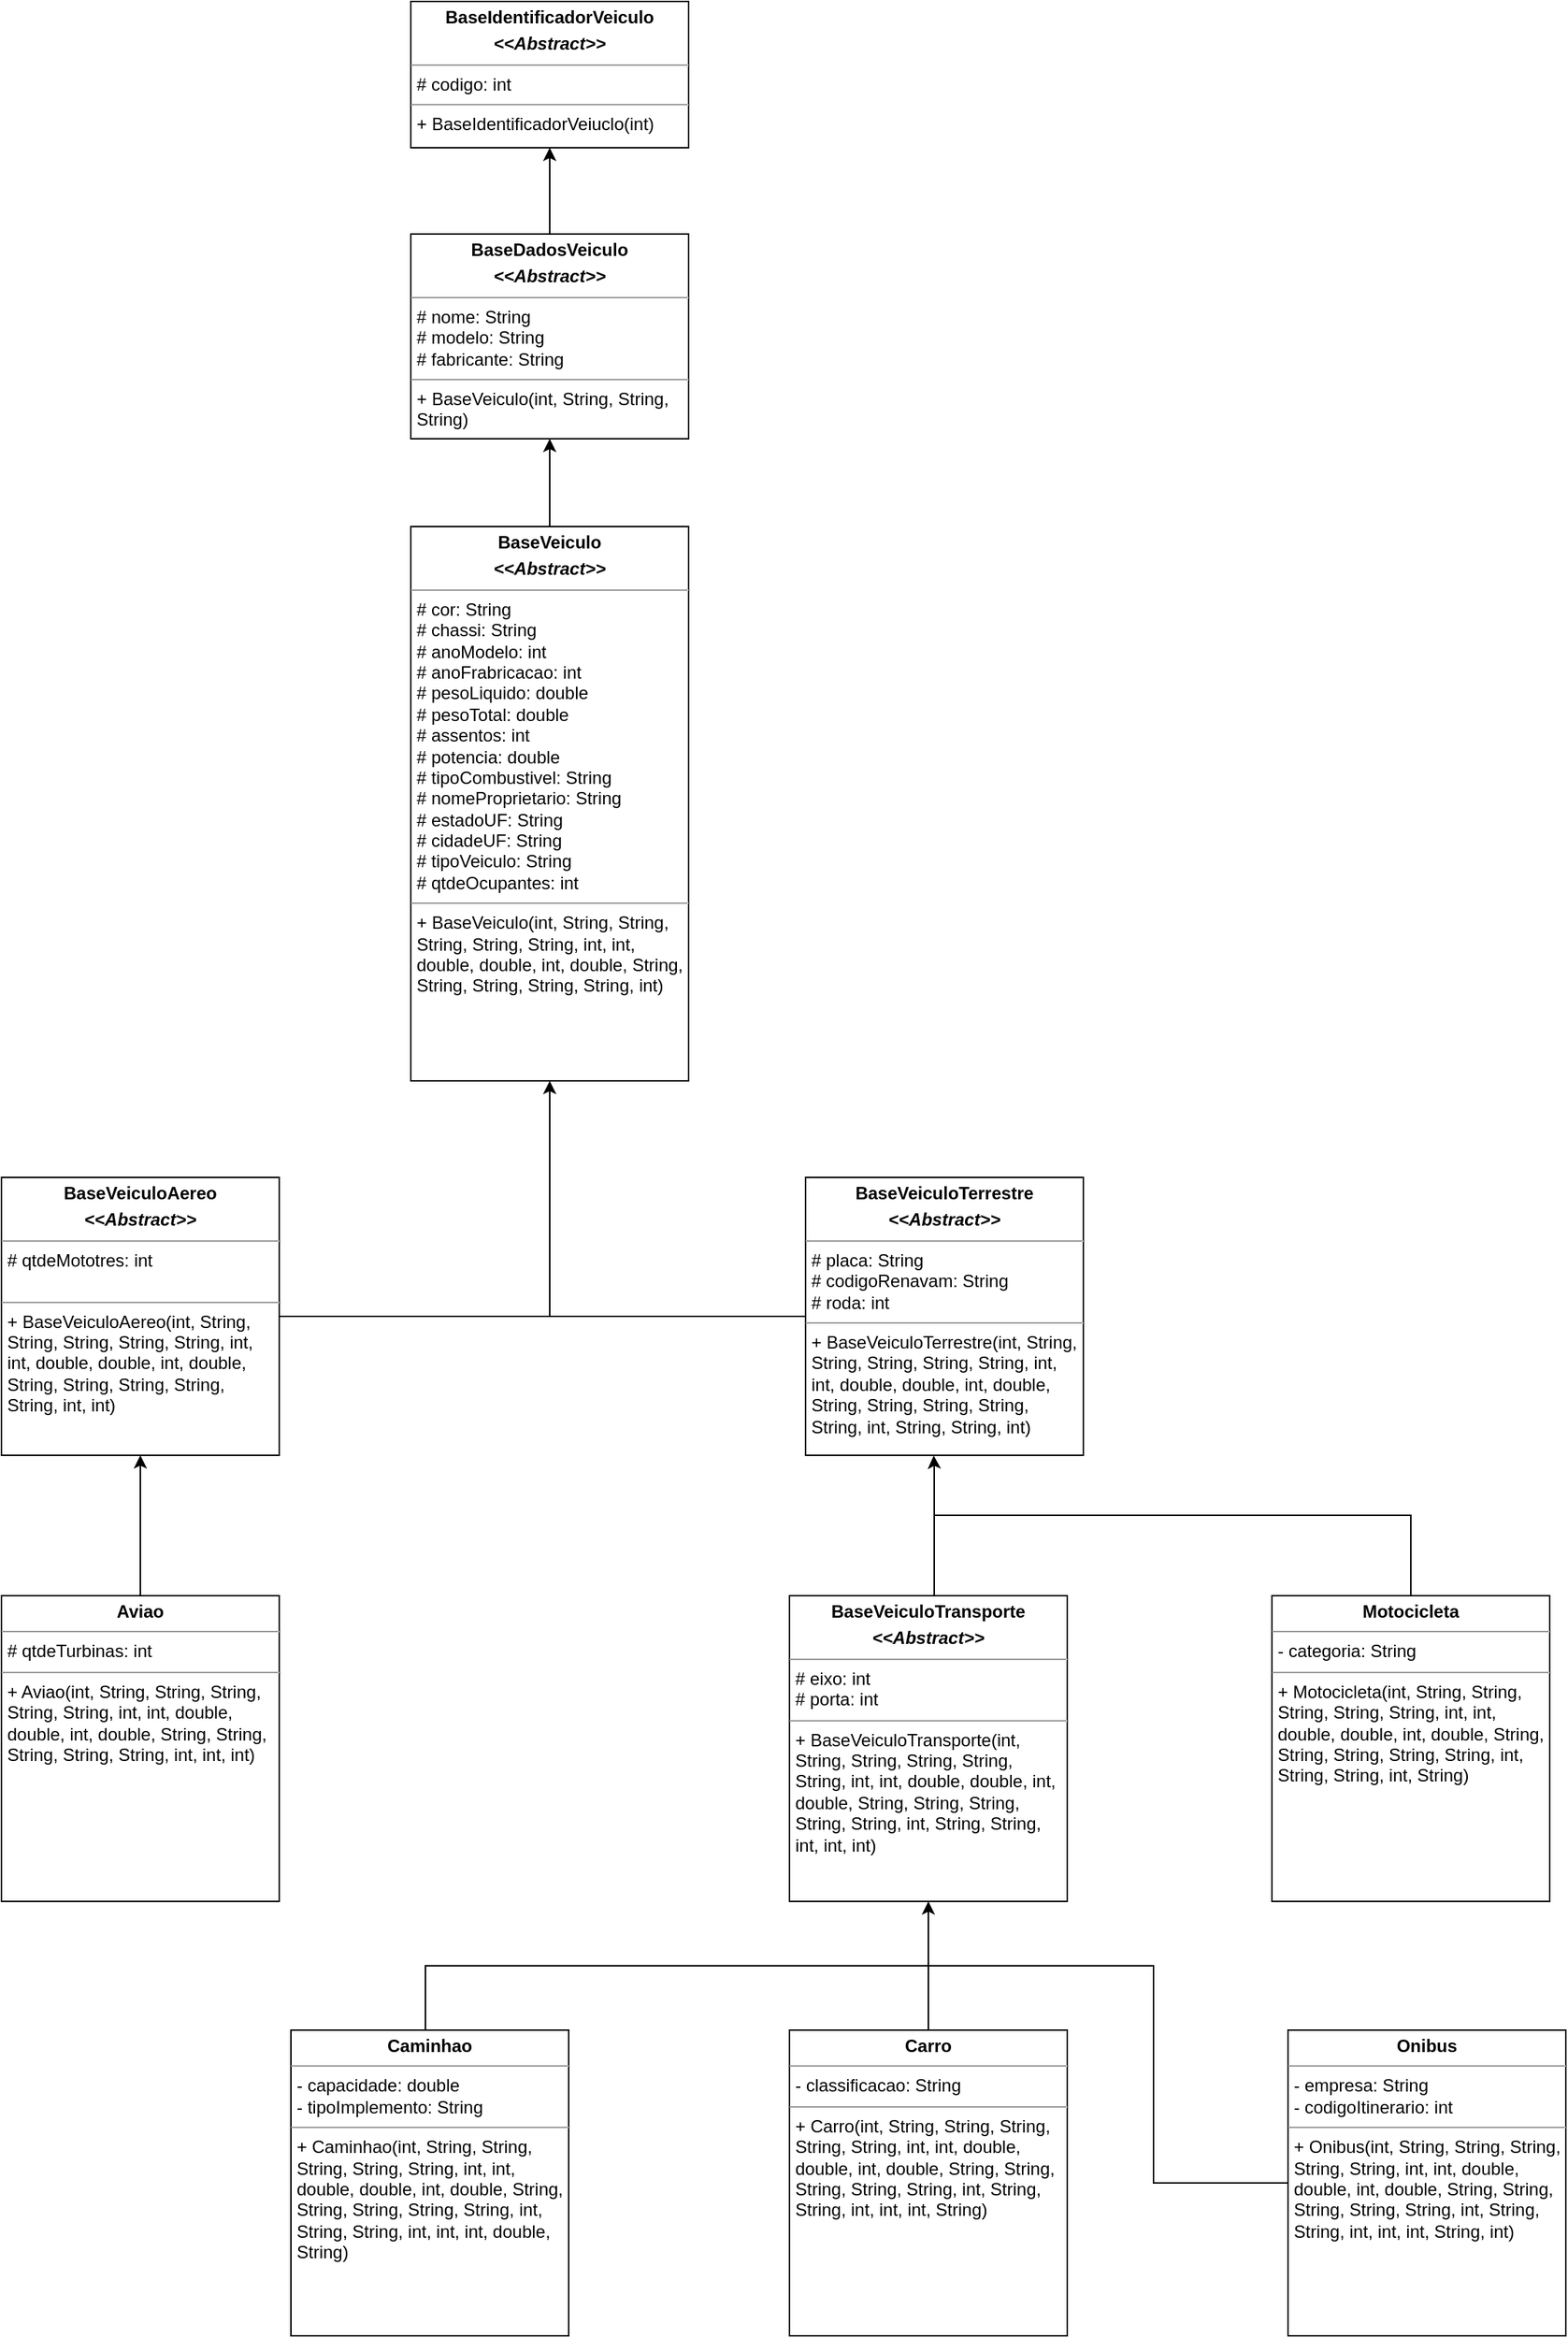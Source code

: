<mxfile version="21.7.5" type="github">
  <diagram name="Page-1" id="H6nzI1ZOsoYLjekhnV39">
    <mxGraphModel dx="962" dy="438" grid="1" gridSize="11" guides="1" tooltips="1" connect="1" arrows="1" fold="1" page="1" pageScale="1" pageWidth="827" pageHeight="1169" math="0" shadow="0">
      <root>
        <mxCell id="0" />
        <mxCell id="1" parent="0" />
        <mxCell id="_MenzkilXTFoaSqeFXYU-1" value="&lt;p style=&quot;margin:0px;margin-top:4px;text-align:center;&quot;&gt;&lt;b&gt;BaseIdentificadorVeiculo&lt;/b&gt;&lt;/p&gt;&lt;p style=&quot;margin:0px;margin-top:4px;text-align:center;&quot;&gt;&lt;i style=&quot;border-color: var(--border-color);&quot;&gt;&lt;b&gt;&amp;lt;&amp;lt;Abstract&amp;gt;&amp;gt;&lt;/b&gt;&lt;/i&gt;&lt;b&gt;&lt;br&gt;&lt;/b&gt;&lt;/p&gt;&lt;hr size=&quot;1&quot;&gt;&lt;p style=&quot;margin:0px;margin-left:4px;&quot;&gt;# codigo: int&lt;/p&gt;&lt;hr size=&quot;1&quot;&gt;&lt;p style=&quot;margin:0px;margin-left:4px;&quot;&gt;+ BaseIdentificadorVeiuclo(int)&lt;/p&gt;" style="verticalAlign=top;align=left;overflow=fill;fontSize=12;fontFamily=Helvetica;html=1;whiteSpace=wrap;" parent="1" vertex="1">
          <mxGeometry x="280" y="21" width="190" height="100" as="geometry" />
        </mxCell>
        <mxCell id="_MenzkilXTFoaSqeFXYU-15" value="" style="edgeStyle=orthogonalEdgeStyle;rounded=0;orthogonalLoop=1;jettySize=auto;html=1;" parent="1" source="_MenzkilXTFoaSqeFXYU-2" target="_MenzkilXTFoaSqeFXYU-1" edge="1">
          <mxGeometry relative="1" as="geometry" />
        </mxCell>
        <mxCell id="_MenzkilXTFoaSqeFXYU-2" value="&lt;p style=&quot;border-color: var(--border-color); margin: 4px 0px 0px; text-align: center;&quot;&gt;&lt;b style=&quot;border-color: var(--border-color);&quot;&gt;BaseDadosVeiculo&lt;/b&gt;&lt;/p&gt;&lt;p style=&quot;border-color: var(--border-color); margin: 4px 0px 0px; text-align: center;&quot;&gt;&lt;i style=&quot;border-color: var(--border-color);&quot;&gt;&lt;b style=&quot;border-color: var(--border-color);&quot;&gt;&amp;lt;&amp;lt;Abstract&amp;gt;&amp;gt;&lt;/b&gt;&lt;/i&gt;&lt;/p&gt;&lt;hr size=&quot;1&quot;&gt;&lt;p style=&quot;margin:0px;margin-left:4px;&quot;&gt;# nome: String&lt;/p&gt;&lt;p style=&quot;margin:0px;margin-left:4px;&quot;&gt;# modelo: String&lt;/p&gt;&lt;p style=&quot;margin:0px;margin-left:4px;&quot;&gt;# fabricante: String&lt;/p&gt;&lt;hr size=&quot;1&quot;&gt;&lt;p style=&quot;margin:0px;margin-left:4px;&quot;&gt;+ BaseVeiculo(int, String, String, String)&lt;/p&gt;" style="verticalAlign=top;align=left;overflow=fill;fontSize=12;fontFamily=Helvetica;html=1;whiteSpace=wrap;" parent="1" vertex="1">
          <mxGeometry x="280" y="180" width="190" height="140" as="geometry" />
        </mxCell>
        <mxCell id="_MenzkilXTFoaSqeFXYU-16" value="" style="edgeStyle=orthogonalEdgeStyle;rounded=0;orthogonalLoop=1;jettySize=auto;html=1;" parent="1" source="_MenzkilXTFoaSqeFXYU-3" target="_MenzkilXTFoaSqeFXYU-2" edge="1">
          <mxGeometry relative="1" as="geometry" />
        </mxCell>
        <mxCell id="_MenzkilXTFoaSqeFXYU-3" value="&lt;p style=&quot;border-color: var(--border-color); margin: 4px 0px 0px; text-align: center;&quot;&gt;&lt;b&gt;BaseVeiculo&lt;/b&gt;&lt;/p&gt;&lt;p style=&quot;border-color: var(--border-color); margin: 4px 0px 0px; text-align: center;&quot;&gt;&lt;i style=&quot;border-color: var(--border-color);&quot;&gt;&lt;b style=&quot;border-color: var(--border-color);&quot;&gt;&amp;lt;&amp;lt;Abstract&amp;gt;&amp;gt;&lt;/b&gt;&lt;/i&gt;&lt;/p&gt;&lt;hr size=&quot;1&quot;&gt;&lt;p style=&quot;margin:0px;margin-left:4px;&quot;&gt;# cor: String&lt;/p&gt;&lt;p style=&quot;margin:0px;margin-left:4px;&quot;&gt;# chassi: String&lt;/p&gt;&lt;p style=&quot;margin:0px;margin-left:4px;&quot;&gt;# anoModelo: int&lt;/p&gt;&lt;p style=&quot;margin:0px;margin-left:4px;&quot;&gt;# anoFrabricacao: int&lt;/p&gt;&lt;p style=&quot;margin:0px;margin-left:4px;&quot;&gt;# pesoLiquido: double&lt;/p&gt;&lt;p style=&quot;margin:0px;margin-left:4px;&quot;&gt;# pesoTotal: double&lt;/p&gt;&lt;p style=&quot;margin:0px;margin-left:4px;&quot;&gt;# assentos: int&lt;/p&gt;&lt;p style=&quot;margin:0px;margin-left:4px;&quot;&gt;# potencia: double&lt;/p&gt;&lt;p style=&quot;margin:0px;margin-left:4px;&quot;&gt;# tipoCombustivel: String&lt;/p&gt;&lt;p style=&quot;margin:0px;margin-left:4px;&quot;&gt;# nomeProprietario: String&lt;/p&gt;&lt;p style=&quot;margin:0px;margin-left:4px;&quot;&gt;# estadoUF: String&lt;/p&gt;&lt;p style=&quot;margin:0px;margin-left:4px;&quot;&gt;# cidadeUF: String&lt;/p&gt;&lt;p style=&quot;margin:0px;margin-left:4px;&quot;&gt;# tipoVeiculo: String&lt;/p&gt;&lt;p style=&quot;margin:0px;margin-left:4px;&quot;&gt;# qtdeOcupantes: int&lt;/p&gt;&lt;hr size=&quot;1&quot;&gt;&lt;p style=&quot;margin:0px;margin-left:4px;&quot;&gt;+ BaseVeiculo(int, String, String, String, String, String, int, int, double, double, int, double, String, String, String, String, String, int)&lt;/p&gt;" style="verticalAlign=top;align=left;overflow=fill;fontSize=12;fontFamily=Helvetica;html=1;whiteSpace=wrap;" parent="1" vertex="1">
          <mxGeometry x="280" y="380" width="190" height="379" as="geometry" />
        </mxCell>
        <mxCell id="_MenzkilXTFoaSqeFXYU-4" style="edgeStyle=orthogonalEdgeStyle;rounded=0;orthogonalLoop=1;jettySize=auto;html=1;exitX=0.5;exitY=1;exitDx=0;exitDy=0;" parent="1" edge="1">
          <mxGeometry relative="1" as="geometry">
            <mxPoint x="375" y="792" as="sourcePoint" />
            <mxPoint x="375" y="792" as="targetPoint" />
          </mxGeometry>
        </mxCell>
        <mxCell id="_MenzkilXTFoaSqeFXYU-7" value="&lt;p style=&quot;border-color: var(--border-color); margin: 4px 0px 0px; text-align: center;&quot;&gt;&lt;b style=&quot;border-color: var(--border-color);&quot;&gt;BaseVeiculoTerrestre&lt;/b&gt;&lt;/p&gt;&lt;p style=&quot;border-color: var(--border-color); margin: 4px 0px 0px; text-align: center;&quot;&gt;&lt;i style=&quot;border-color: var(--border-color);&quot;&gt;&lt;b style=&quot;border-color: var(--border-color);&quot;&gt;&amp;lt;&amp;lt;Abstract&amp;gt;&amp;gt;&lt;/b&gt;&lt;/i&gt;&lt;/p&gt;&lt;hr size=&quot;1&quot;&gt;&lt;p style=&quot;margin:0px;margin-left:4px;&quot;&gt;# placa: String&lt;/p&gt;&lt;p style=&quot;margin:0px;margin-left:4px;&quot;&gt;# codigoRenavam: String&lt;/p&gt;&lt;p style=&quot;margin:0px;margin-left:4px;&quot;&gt;# roda: int&lt;/p&gt;&lt;hr size=&quot;1&quot;&gt;&lt;p style=&quot;margin:0px;margin-left:4px;&quot;&gt;+ BaseVeiculoTerrestre(int, String, String, String, String, String, int, int, double, double, int, double, String, String, String, String, String, int, String, String, int)&lt;br&gt;&lt;/p&gt;" style="verticalAlign=top;align=left;overflow=fill;fontSize=12;fontFamily=Helvetica;html=1;whiteSpace=wrap;" parent="1" vertex="1">
          <mxGeometry x="550" y="825" width="190" height="190" as="geometry" />
        </mxCell>
        <mxCell id="_MenzkilXTFoaSqeFXYU-29" value="" style="edgeStyle=orthogonalEdgeStyle;rounded=0;orthogonalLoop=1;jettySize=auto;html=1;endArrow=none;endFill=0;" parent="1" source="_MenzkilXTFoaSqeFXYU-8" edge="1">
          <mxGeometry relative="1" as="geometry">
            <mxPoint x="638" y="1056" as="targetPoint" />
            <Array as="points">
              <mxPoint x="964" y="1056" />
            </Array>
          </mxGeometry>
        </mxCell>
        <mxCell id="_MenzkilXTFoaSqeFXYU-8" value="&lt;p style=&quot;margin:0px;margin-top:4px;text-align:center;&quot;&gt;&lt;b&gt;Motocicleta&lt;/b&gt;&lt;/p&gt;&lt;hr size=&quot;1&quot;&gt;&lt;p style=&quot;margin:0px;margin-left:4px;&quot;&gt;- categoria: String&lt;br&gt;&lt;/p&gt;&lt;hr size=&quot;1&quot;&gt;&lt;p style=&quot;margin:0px;margin-left:4px;&quot;&gt;+ Motocicleta(int, String, String, String, String, String, int, int, double, double, int, double, String, String, String, String, String, int, String, String, int, String)&lt;br&gt;&lt;/p&gt;" style="verticalAlign=top;align=left;overflow=fill;fontSize=12;fontFamily=Helvetica;html=1;whiteSpace=wrap;" parent="1" vertex="1">
          <mxGeometry x="869" y="1111" width="190" height="209" as="geometry" />
        </mxCell>
        <mxCell id="_MenzkilXTFoaSqeFXYU-30" value="" style="edgeStyle=orthogonalEdgeStyle;rounded=0;orthogonalLoop=1;jettySize=auto;html=1;" parent="1" source="_MenzkilXTFoaSqeFXYU-9" target="_MenzkilXTFoaSqeFXYU-14" edge="1">
          <mxGeometry relative="1" as="geometry" />
        </mxCell>
        <mxCell id="_MenzkilXTFoaSqeFXYU-9" value="&lt;p style=&quot;margin:0px;margin-top:4px;text-align:center;&quot;&gt;&lt;b&gt;Aviao&lt;/b&gt;&lt;/p&gt;&lt;hr size=&quot;1&quot;&gt;&lt;p style=&quot;margin:0px;margin-left:4px;&quot;&gt;# qtdeTurbinas: int&lt;/p&gt;&lt;hr size=&quot;1&quot;&gt;&lt;p style=&quot;margin:0px;margin-left:4px;&quot;&gt;+ Aviao(int, String, String, String, String, String, int, int, double, double, int, double, String, String, String, String, String, int, int, int)&lt;br&gt;&lt;/p&gt;" style="verticalAlign=top;align=left;overflow=fill;fontSize=12;fontFamily=Helvetica;html=1;whiteSpace=wrap;" parent="1" vertex="1">
          <mxGeometry y="1111" width="190" height="209" as="geometry" />
        </mxCell>
        <mxCell id="_MenzkilXTFoaSqeFXYU-24" value="" style="edgeStyle=orthogonalEdgeStyle;rounded=0;orthogonalLoop=1;jettySize=auto;html=1;endArrow=classic;endFill=1;entryX=0.456;entryY=1.001;entryDx=0;entryDy=0;entryPerimeter=0;" parent="1" edge="1">
          <mxGeometry relative="1" as="geometry">
            <mxPoint x="636" y="1119" as="sourcePoint" />
            <mxPoint x="637.64" y="1015.19" as="targetPoint" />
            <Array as="points">
              <mxPoint x="638" y="1119" />
              <mxPoint x="638" y="1023" />
              <mxPoint x="638" y="1023" />
            </Array>
          </mxGeometry>
        </mxCell>
        <mxCell id="_MenzkilXTFoaSqeFXYU-10" value="&lt;p style=&quot;border-color: var(--border-color); margin: 4px 0px 0px; text-align: center;&quot;&gt;&lt;b style=&quot;border-color: var(--border-color);&quot;&gt;BaseVeiculoTransporte&lt;/b&gt;&lt;/p&gt;&lt;p style=&quot;border-color: var(--border-color); margin: 4px 0px 0px; text-align: center;&quot;&gt;&lt;i style=&quot;border-color: var(--border-color);&quot;&gt;&lt;b style=&quot;border-color: var(--border-color);&quot;&gt;&amp;lt;&amp;lt;Abstract&amp;gt;&amp;gt;&lt;/b&gt;&lt;/i&gt;&lt;/p&gt;&lt;hr size=&quot;1&quot;&gt;&lt;p style=&quot;margin:0px;margin-left:4px;&quot;&gt;# eixo: int&lt;/p&gt;&lt;p style=&quot;margin:0px;margin-left:4px;&quot;&gt;# porta: int&lt;/p&gt;&lt;hr size=&quot;1&quot;&gt;&lt;p style=&quot;margin:0px;margin-left:4px;&quot;&gt;+ BaseVeiculoTransporte(int, String, String, String, String, String, int, int, double, double, int, double, String, String, String, String, String, int, String, String, int, int, int)&lt;br&gt;&lt;/p&gt;" style="verticalAlign=top;align=left;overflow=fill;fontSize=12;fontFamily=Helvetica;html=1;whiteSpace=wrap;" parent="1" vertex="1">
          <mxGeometry x="539" y="1111" width="190" height="209" as="geometry" />
        </mxCell>
        <mxCell id="_MenzkilXTFoaSqeFXYU-34" value="" style="edgeStyle=orthogonalEdgeStyle;rounded=0;orthogonalLoop=1;jettySize=auto;html=1;endArrow=none;endFill=0;" parent="1" edge="1">
          <mxGeometry relative="1" as="geometry">
            <mxPoint x="290" y="1513.556" as="sourcePoint" />
            <mxPoint x="638" y="1364" as="targetPoint" />
            <Array as="points">
              <mxPoint x="290" y="1364" />
              <mxPoint x="540" y="1364" />
            </Array>
          </mxGeometry>
        </mxCell>
        <mxCell id="_MenzkilXTFoaSqeFXYU-11" value="&lt;p style=&quot;margin:0px;margin-top:4px;text-align:center;&quot;&gt;&lt;b&gt;Caminhao&lt;/b&gt;&lt;/p&gt;&lt;hr size=&quot;1&quot;&gt;&lt;p style=&quot;margin:0px;margin-left:4px;&quot;&gt;- capacidade: double&lt;br&gt;- tipoImplemento: String&lt;/p&gt;&lt;hr size=&quot;1&quot;&gt;&lt;p style=&quot;margin:0px;margin-left:4px;&quot;&gt;+ Caminhao(int, String, String, String, String, String, int, int, double, double, int, double, String, String, String, String, String, int, String, String, int, int, int, double, String)&lt;br&gt;&lt;/p&gt;&lt;p style=&quot;margin:0px;margin-left:4px;&quot;&gt;&lt;br&gt;&lt;/p&gt;" style="verticalAlign=top;align=left;overflow=fill;fontSize=12;fontFamily=Helvetica;html=1;whiteSpace=wrap;" parent="1" vertex="1">
          <mxGeometry x="198" y="1408" width="190" height="209" as="geometry" />
        </mxCell>
        <mxCell id="_MenzkilXTFoaSqeFXYU-31" value="" style="edgeStyle=orthogonalEdgeStyle;rounded=0;orthogonalLoop=1;jettySize=auto;html=1;" parent="1" source="_MenzkilXTFoaSqeFXYU-12" target="_MenzkilXTFoaSqeFXYU-10" edge="1">
          <mxGeometry relative="1" as="geometry" />
        </mxCell>
        <mxCell id="_MenzkilXTFoaSqeFXYU-12" value="&lt;p style=&quot;margin:0px;margin-top:4px;text-align:center;&quot;&gt;&lt;b&gt;Carro&lt;/b&gt;&lt;/p&gt;&lt;hr size=&quot;1&quot;&gt;&lt;p style=&quot;margin:0px;margin-left:4px;&quot;&gt;- classificacao: String&lt;/p&gt;&lt;hr size=&quot;1&quot;&gt;&lt;p style=&quot;margin:0px;margin-left:4px;&quot;&gt;+ Carro(int, String, String, String, String, String, int, int, double, double, int, double, String, String, String, String, String, int, String, String, int, int, int, String)&lt;br&gt;&lt;/p&gt;" style="verticalAlign=top;align=left;overflow=fill;fontSize=12;fontFamily=Helvetica;html=1;whiteSpace=wrap;" parent="1" vertex="1">
          <mxGeometry x="539" y="1408" width="190" height="209" as="geometry" />
        </mxCell>
        <mxCell id="_MenzkilXTFoaSqeFXYU-32" value="" style="edgeStyle=orthogonalEdgeStyle;rounded=0;orthogonalLoop=1;jettySize=auto;html=1;endArrow=none;endFill=0;exitX=0;exitY=0.5;exitDx=0;exitDy=0;" parent="1" source="_MenzkilXTFoaSqeFXYU-13" edge="1">
          <mxGeometry relative="1" as="geometry">
            <mxPoint x="876" y="1512.5" as="sourcePoint" />
            <mxPoint x="634" y="1364" as="targetPoint" />
            <Array as="points">
              <mxPoint x="788" y="1513" />
              <mxPoint x="788" y="1364" />
            </Array>
          </mxGeometry>
        </mxCell>
        <mxCell id="_MenzkilXTFoaSqeFXYU-13" value="&lt;p style=&quot;margin:0px;margin-top:4px;text-align:center;&quot;&gt;&lt;b&gt;Onibus&lt;/b&gt;&lt;/p&gt;&lt;hr size=&quot;1&quot;&gt;&lt;p style=&quot;margin:0px;margin-left:4px;&quot;&gt;- empresa: String&lt;br&gt;- codigoItinerario: int&lt;/p&gt;&lt;hr size=&quot;1&quot;&gt;&lt;p style=&quot;margin:0px;margin-left:4px;&quot;&gt;+ Onibus(int, String, String, String, String, String, int, int, double, double, int, double, String, String, String, String, String, int, String, String, int, int, int, String, int)&lt;br&gt;&lt;/p&gt;" style="verticalAlign=top;align=left;overflow=fill;fontSize=12;fontFamily=Helvetica;html=1;whiteSpace=wrap;" parent="1" vertex="1">
          <mxGeometry x="880" y="1408" width="190" height="209" as="geometry" />
        </mxCell>
        <mxCell id="_MenzkilXTFoaSqeFXYU-18" value="" style="edgeStyle=orthogonalEdgeStyle;rounded=0;orthogonalLoop=1;jettySize=auto;html=1;entryX=0.5;entryY=1;entryDx=0;entryDy=0;" parent="1" source="_MenzkilXTFoaSqeFXYU-14" target="_MenzkilXTFoaSqeFXYU-3" edge="1">
          <mxGeometry relative="1" as="geometry" />
        </mxCell>
        <mxCell id="_MenzkilXTFoaSqeFXYU-14" value="&lt;p style=&quot;border-color: var(--border-color); margin: 4px 0px 0px; text-align: center;&quot;&gt;&lt;b style=&quot;border-color: var(--border-color);&quot;&gt;BaseVeiculoAereo&lt;/b&gt;&lt;/p&gt;&lt;p style=&quot;border-color: var(--border-color); margin: 4px 0px 0px; text-align: center;&quot;&gt;&lt;i style=&quot;border-color: var(--border-color);&quot;&gt;&lt;b style=&quot;border-color: var(--border-color);&quot;&gt;&amp;lt;&amp;lt;Abstract&amp;gt;&amp;gt;&lt;/b&gt;&lt;/i&gt;&lt;/p&gt;&lt;hr size=&quot;1&quot;&gt;&lt;p style=&quot;margin:0px;margin-left:4px;&quot;&gt;# qtdeMototres: int&lt;br&gt;&lt;br&gt;&lt;/p&gt;&lt;hr size=&quot;1&quot;&gt;&lt;p style=&quot;margin:0px;margin-left:4px;&quot;&gt;+ BaseVeiculoAereo(int, String, String, String, String, String, int, int, double, double, int, double, String, String, String, String, String, int, int)&lt;br&gt;&lt;/p&gt;" style="verticalAlign=top;align=left;overflow=fill;fontSize=12;fontFamily=Helvetica;html=1;whiteSpace=wrap;" parent="1" vertex="1">
          <mxGeometry y="825" width="190" height="190" as="geometry" />
        </mxCell>
        <mxCell id="_MenzkilXTFoaSqeFXYU-23" value="" style="line;strokeWidth=1;fillColor=none;align=left;verticalAlign=middle;spacingTop=-1;spacingLeft=3;spacingRight=3;rotatable=0;labelPosition=right;points=[];portConstraint=eastwest;strokeColor=inherit;" parent="1" vertex="1">
          <mxGeometry x="374" y="916" width="176" height="8" as="geometry" />
        </mxCell>
      </root>
    </mxGraphModel>
  </diagram>
</mxfile>
